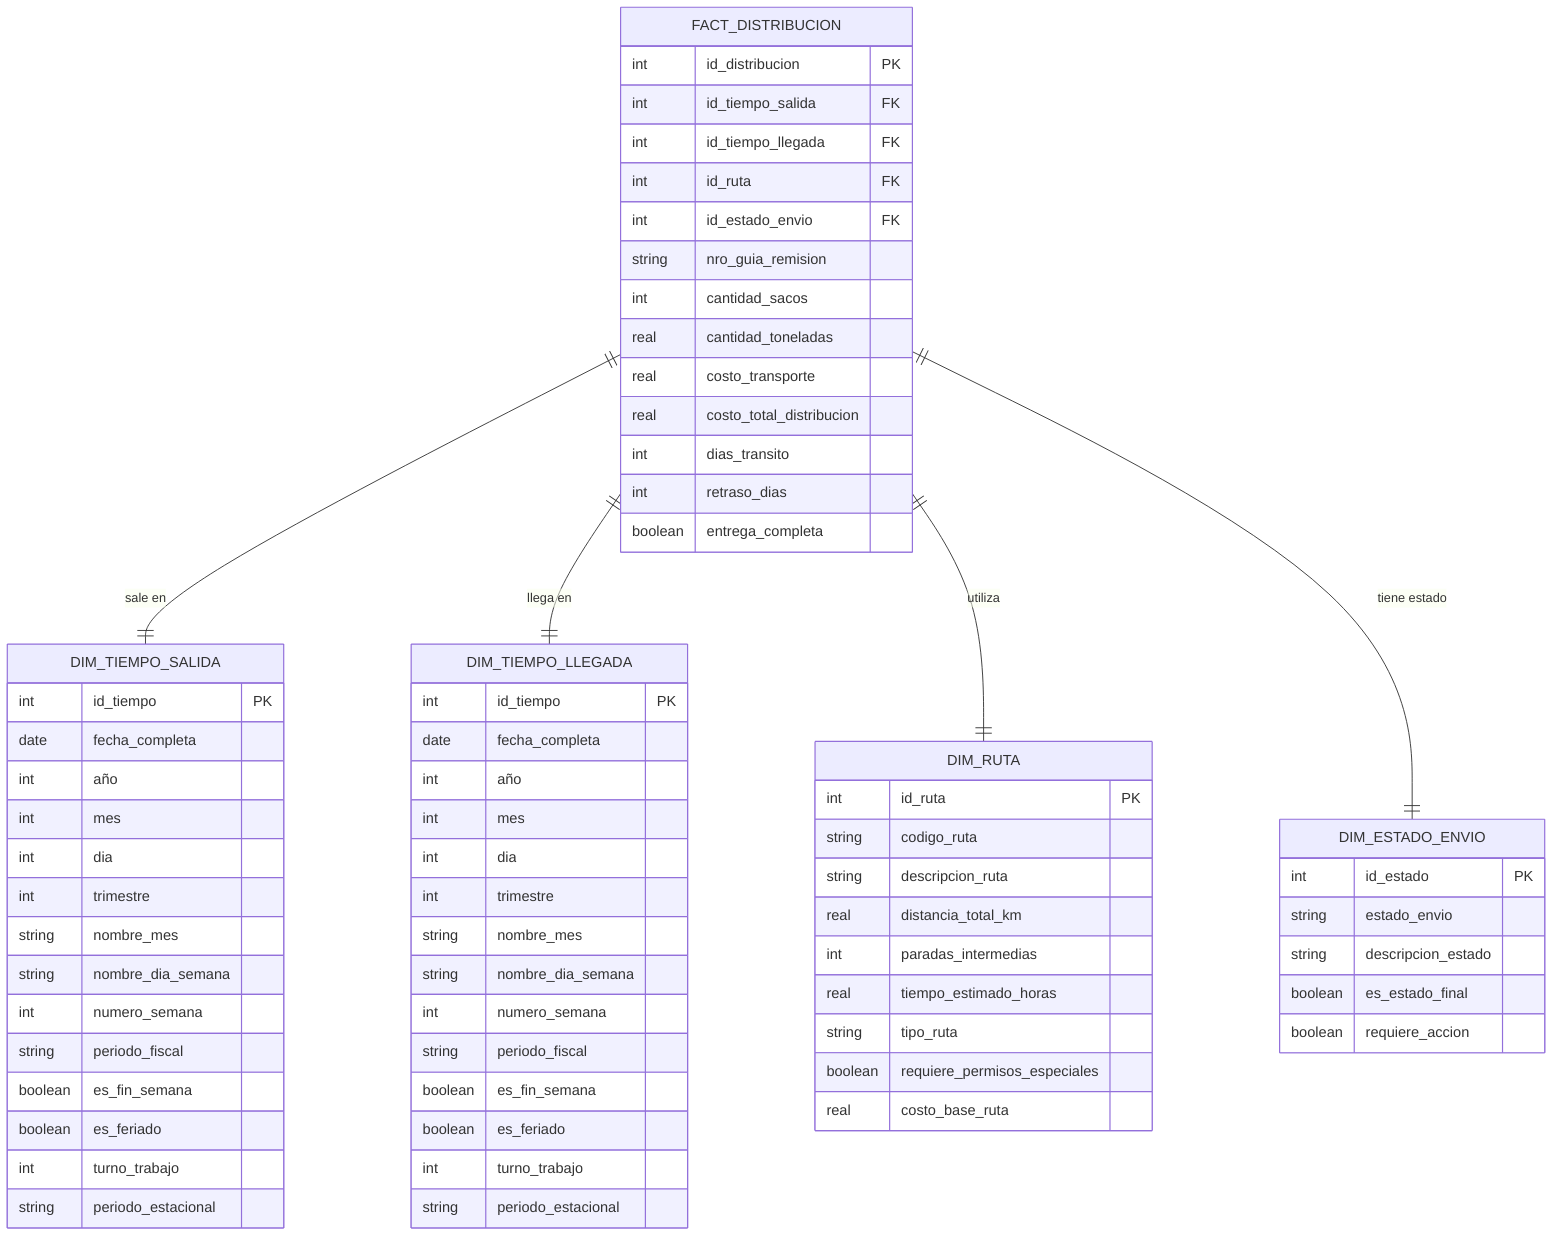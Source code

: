 erDiagram
    DIM_TIEMPO_SALIDA {
        int id_tiempo PK
        date fecha_completa
        int año
        int mes
        int dia
        int trimestre
        string nombre_mes
        string nombre_dia_semana
        int numero_semana
        string periodo_fiscal
        boolean es_fin_semana
        boolean es_feriado
        int turno_trabajo
        string periodo_estacional
    }

    DIM_TIEMPO_LLEGADA {
        int id_tiempo PK
        date fecha_completa
        int año
        int mes
        int dia
        int trimestre
        string nombre_mes
        string nombre_dia_semana
        int numero_semana
        string periodo_fiscal
        boolean es_fin_semana
        boolean es_feriado
        int turno_trabajo
        string periodo_estacional
    }

    DIM_RUTA {
        int id_ruta PK
        string codigo_ruta
        string descripcion_ruta
        real distancia_total_km
        int paradas_intermedias
        real tiempo_estimado_horas
        string tipo_ruta
        boolean requiere_permisos_especiales
        real costo_base_ruta
    }

    DIM_ESTADO_ENVIO {
        int id_estado PK
        string estado_envio
        string descripcion_estado
        boolean es_estado_final
        boolean requiere_accion
    }

    FACT_DISTRIBUCION {
        int id_distribucion PK
        int id_tiempo_salida FK
        int id_tiempo_llegada FK
        int id_ruta FK
        int id_estado_envio FK
        string nro_guia_remision
        int cantidad_sacos
        real cantidad_toneladas
        real costo_transporte
        real costo_total_distribucion
        int dias_transito
        int retraso_dias
        boolean entrega_completa
    }

    FACT_DISTRIBUCION ||--|| DIM_TIEMPO_SALIDA : "sale en"
    FACT_DISTRIBUCION ||--|| DIM_TIEMPO_LLEGADA : "llega en"
    FACT_DISTRIBUCION ||--|| DIM_RUTA : "utiliza"
    FACT_DISTRIBUCION ||--|| DIM_ESTADO_ENVIO : "tiene estado"